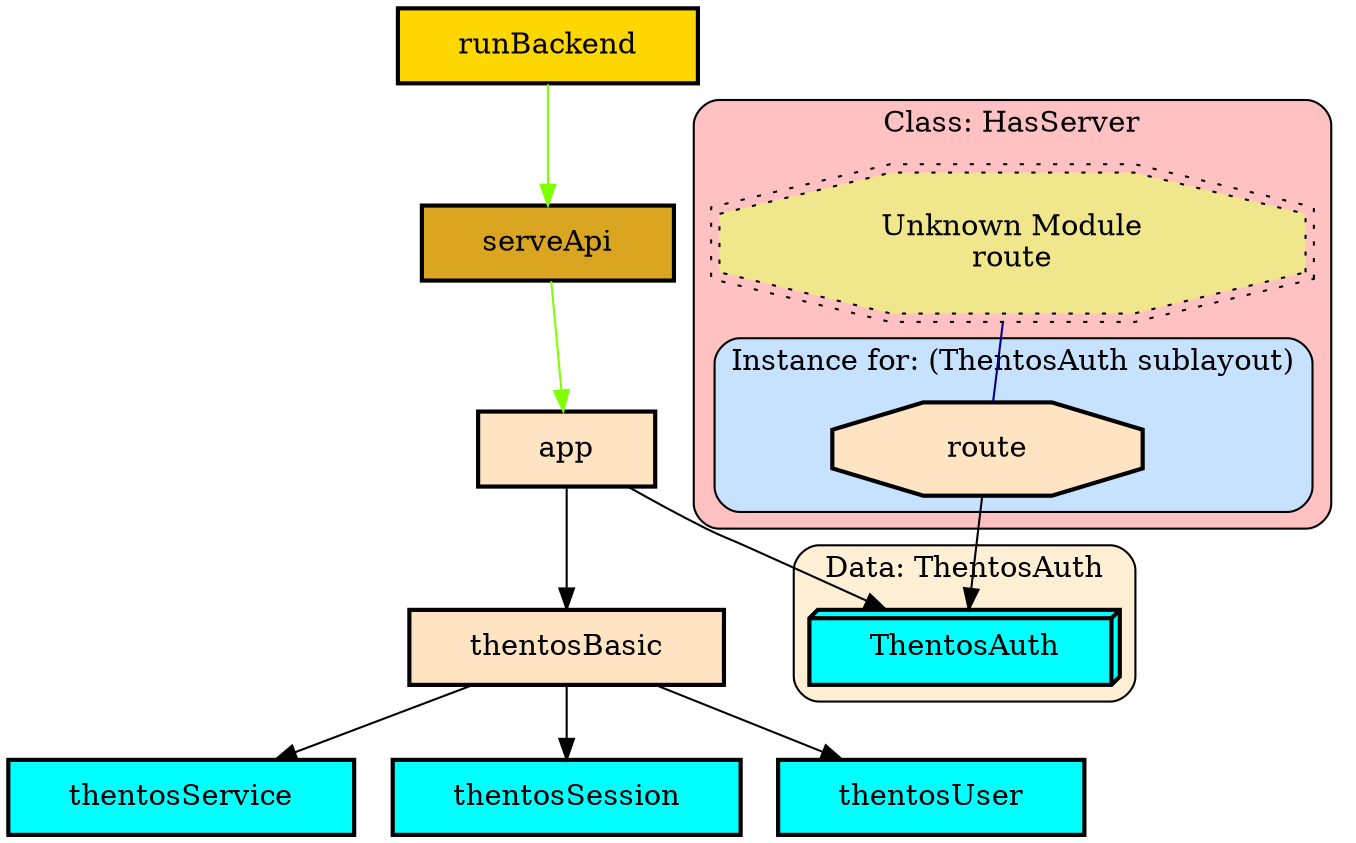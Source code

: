 digraph "Diagram of: Thentos.Backend.Api.Simple" {
    node [margin="0.4,0.1"
         ,style=filled];
    subgraph cluster_Class_HasServer {
        graph [label="Class: HasServer"
              ,style="filled,rounded"
              ,fillcolor=rosybrown1];
        subgraph cluster_Class_HasServer_Data_ThentosAuthsublayout {
            graph [label="Instance for: (ThentosAuth sublayout)"
                  ,style="filled,rounded"
                  ,fillcolor=slategray1];
            3 [label=route
              ,shape=octagon
              ,fillcolor=bisque
              ,style="filled,bold"];
        }
        10 [label="Unknown Module\nroute"
           ,shape=doubleoctagon
           ,fillcolor=khaki
           ,style="filled,dotted"];
    }
    subgraph cluster_Data_ThentosAuth {
        graph [label="Data: ThentosAuth"
              ,style="filled,rounded"
              ,fillcolor=papayawhip];
        1 [label=ThentosAuth
          ,shape=box3d
          ,fillcolor=cyan
          ,style="filled,bold"];
    }
    2 [label=app
      ,shape=box
      ,fillcolor=bisque
      ,style="filled,bold"];
    4 [label=runBackend
      ,shape=box
      ,fillcolor=gold
      ,style="filled,bold"];
    5 [label=serveApi
      ,shape=box
      ,fillcolor=goldenrod
      ,style="filled,bold"];
    6 [label=thentosBasic
      ,shape=box
      ,fillcolor=bisque
      ,style="filled,bold"];
    7 [label=thentosService
      ,shape=box
      ,fillcolor=cyan
      ,style="filled,bold"];
    8 [label=thentosSession
      ,shape=box
      ,fillcolor=cyan
      ,style="filled,bold"];
    9 [label=thentosUser
      ,shape=box
      ,fillcolor=cyan
      ,style="filled,bold"];
    2 -> 1 [penwidth=1,color=black];
    2 -> 6 [penwidth=1,color=black];
    3 -> 1 [penwidth=1,color=black];
    4 -> 5 [penwidth=1
           ,color=chartreuse];
    5 -> 2 [penwidth=1
           ,color=chartreuse];
    6 -> 7 [penwidth=1,color=black];
    6 -> 8 [penwidth=1,color=black];
    6 -> 9 [penwidth=1,color=black];
    10 -> 3 [penwidth=1
            ,color=navy
            ,dir=none];
}
